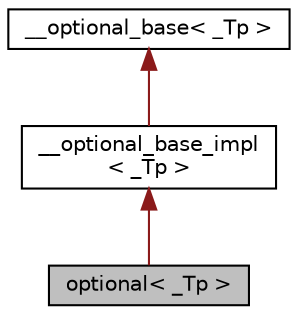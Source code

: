 digraph "optional&lt; _Tp &gt;"
{
  edge [fontname="Helvetica",fontsize="10",labelfontname="Helvetica",labelfontsize="10"];
  node [fontname="Helvetica",fontsize="10",shape=record];
  Node1 [label="optional\< _Tp \>",height=0.2,width=0.4,color="black", fillcolor="grey75", style="filled" fontcolor="black"];
  Node2 -> Node1 [dir="back",color="firebrick4",fontsize="10",style="solid",fontname="Helvetica"];
  Node2 [label="__optional_base_impl\l\< _Tp \>",height=0.2,width=0.4,color="black", fillcolor="white", style="filled",URL="$class____optional__base__impl.xhtml"];
  Node3 -> Node2 [dir="back",color="firebrick4",fontsize="10",style="solid",fontname="Helvetica"];
  Node3 [label="__optional_base\< _Tp \>",height=0.2,width=0.4,color="black", fillcolor="white", style="filled",URL="$struct____optional__base.xhtml"];
}

